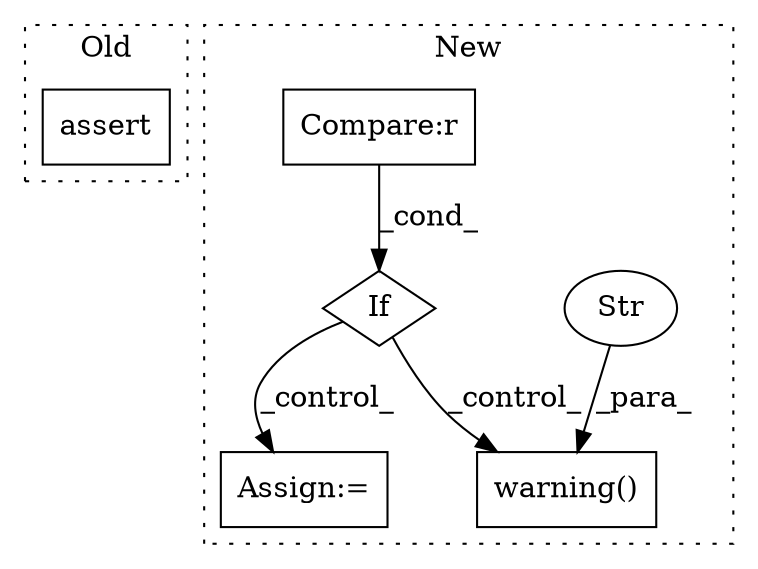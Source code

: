 digraph G {
subgraph cluster0 {
1 [label="assert" a="65" s="5312" l="7" shape="box"];
label = "Old";
style="dotted";
}
subgraph cluster1 {
2 [label="warning()" a="75" s="4919,5036" l="15,1" shape="box"];
3 [label="Str" a="66" s="4934" l="102" shape="ellipse"];
4 [label="If" a="96" s="4867" l="3" shape="diamond"];
5 [label="Compare:r" a="40" s="4870" l="31" shape="box"];
6 [label="Assign:=" a="68" s="5104" l="3" shape="box"];
label = "New";
style="dotted";
}
3 -> 2 [label="_para_"];
4 -> 6 [label="_control_"];
4 -> 2 [label="_control_"];
5 -> 4 [label="_cond_"];
}